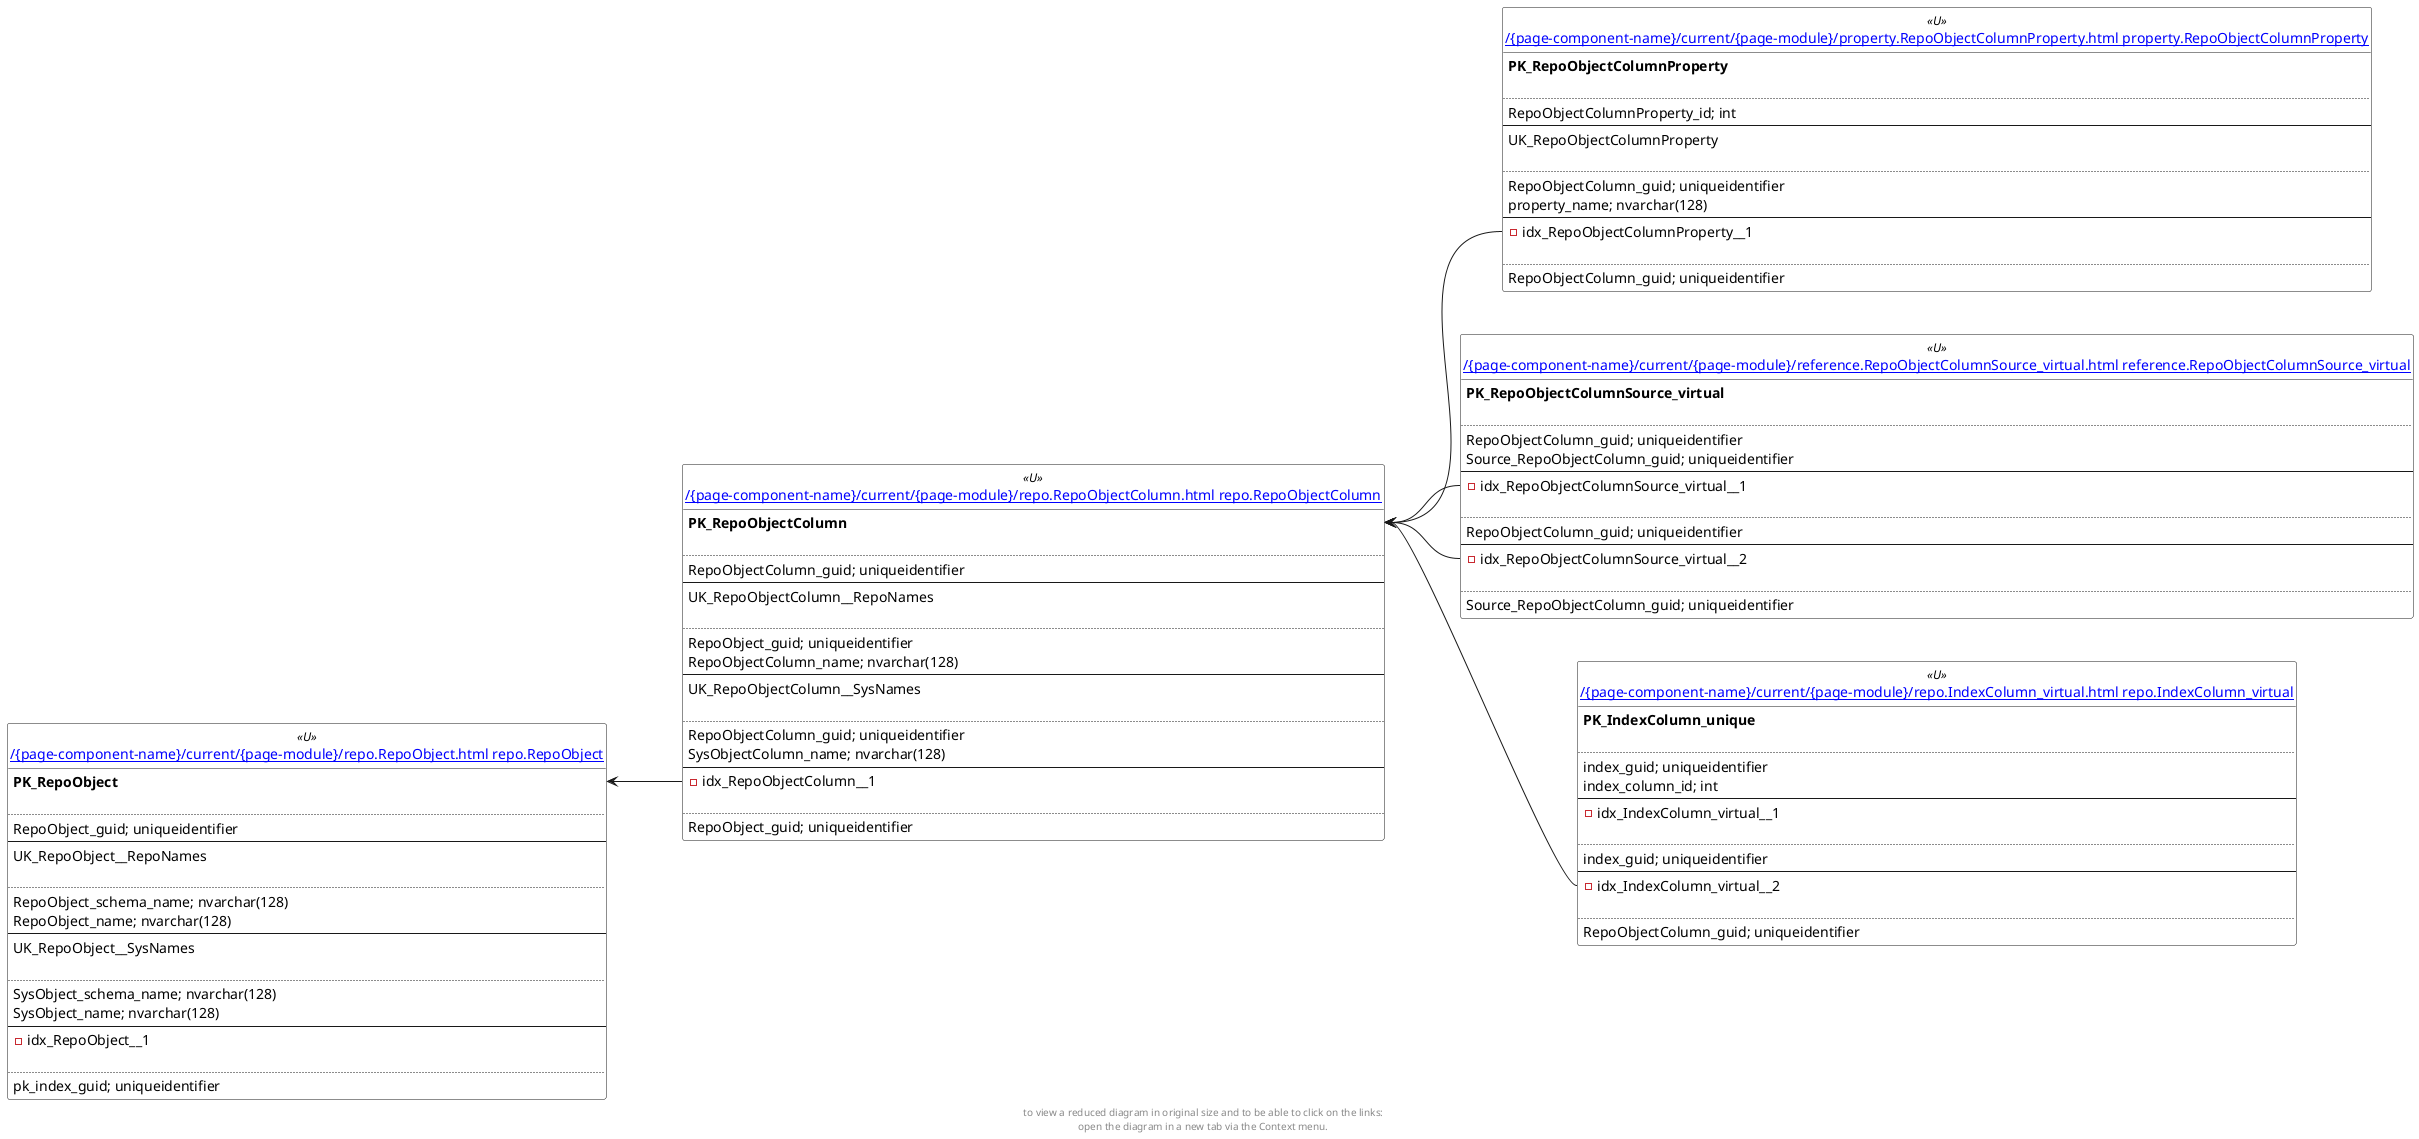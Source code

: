 @startuml
left to right direction
'top to bottom direction
hide circle
'avoide "." issues:
set namespaceSeparator none


skinparam class {
  BackgroundColor White
  BackgroundColor<<FN>> Yellow
  BackgroundColor<<FS>> Yellow
  BackgroundColor<<FT>> LightGray
  BackgroundColor<<IF>> Yellow
  BackgroundColor<<IS>> Yellow
  BackgroundColor<<P>> Aqua
  BackgroundColor<<PC>> Aqua
  BackgroundColor<<SN>> Yellow
  BackgroundColor<<SO>> SlateBlue
  BackgroundColor<<TF>> LightGray
  BackgroundColor<<TR>> Tomato
  BackgroundColor<<U>> White
  BackgroundColor<<V>> WhiteSmoke
  BackgroundColor<<X>> Aqua
}


entity "[[{site-url}/{page-component-name}/current/{page-module}/property.RepoObjectColumnProperty.html property.RepoObjectColumnProperty]]" as property.RepoObjectColumnProperty << U >> {
**PK_RepoObjectColumnProperty**

..
RepoObjectColumnProperty_id; int
--
UK_RepoObjectColumnProperty

..
RepoObjectColumn_guid; uniqueidentifier
property_name; nvarchar(128)
--
- idx_RepoObjectColumnProperty__1

..
RepoObjectColumn_guid; uniqueidentifier
}

entity "[[{site-url}/{page-component-name}/current/{page-module}/reference.RepoObjectColumnSource_virtual.html reference.RepoObjectColumnSource_virtual]]" as reference.RepoObjectColumnSource_virtual << U >> {
**PK_RepoObjectColumnSource_virtual**

..
RepoObjectColumn_guid; uniqueidentifier
Source_RepoObjectColumn_guid; uniqueidentifier
--
- idx_RepoObjectColumnSource_virtual__1

..
RepoObjectColumn_guid; uniqueidentifier
--
- idx_RepoObjectColumnSource_virtual__2

..
Source_RepoObjectColumn_guid; uniqueidentifier
}

entity "[[{site-url}/{page-component-name}/current/{page-module}/repo.IndexColumn_virtual.html repo.IndexColumn_virtual]]" as repo.IndexColumn_virtual << U >> {
**PK_IndexColumn_unique**

..
index_guid; uniqueidentifier
index_column_id; int
--
- idx_IndexColumn_virtual__1

..
index_guid; uniqueidentifier
--
- idx_IndexColumn_virtual__2

..
RepoObjectColumn_guid; uniqueidentifier
}

entity "[[{site-url}/{page-component-name}/current/{page-module}/repo.RepoObject.html repo.RepoObject]]" as repo.RepoObject << U >> {
**PK_RepoObject**

..
RepoObject_guid; uniqueidentifier
--
UK_RepoObject__RepoNames

..
RepoObject_schema_name; nvarchar(128)
RepoObject_name; nvarchar(128)
--
UK_RepoObject__SysNames

..
SysObject_schema_name; nvarchar(128)
SysObject_name; nvarchar(128)
--
- idx_RepoObject__1

..
pk_index_guid; uniqueidentifier
}

entity "[[{site-url}/{page-component-name}/current/{page-module}/repo.RepoObjectColumn.html repo.RepoObjectColumn]]" as repo.RepoObjectColumn << U >> {
**PK_RepoObjectColumn**

..
RepoObjectColumn_guid; uniqueidentifier
--
UK_RepoObjectColumn__RepoNames

..
RepoObject_guid; uniqueidentifier
RepoObjectColumn_name; nvarchar(128)
--
UK_RepoObjectColumn__SysNames

..
RepoObjectColumn_guid; uniqueidentifier
SysObjectColumn_name; nvarchar(128)
--
- idx_RepoObjectColumn__1

..
RepoObject_guid; uniqueidentifier
}

repo.RepoObject::PK_RepoObject <-- repo.RepoObjectColumn::idx_RepoObjectColumn__1
repo.RepoObjectColumn::PK_RepoObjectColumn <-- property.RepoObjectColumnProperty::idx_RepoObjectColumnProperty__1
repo.RepoObjectColumn::PK_RepoObjectColumn <-- reference.RepoObjectColumnSource_virtual::idx_RepoObjectColumnSource_virtual__1
repo.RepoObjectColumn::PK_RepoObjectColumn <-- reference.RepoObjectColumnSource_virtual::idx_RepoObjectColumnSource_virtual__2
repo.RepoObjectColumn::PK_RepoObjectColumn <-- repo.IndexColumn_virtual::idx_IndexColumn_virtual__2
footer
to view a reduced diagram in original size and to be able to click on the links:
open the diagram in a new tab via the Context menu.
end footer

@enduml

